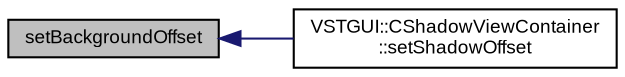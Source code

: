 digraph "setBackgroundOffset"
{
  bgcolor="transparent";
  edge [fontname="Arial",fontsize="9",labelfontname="Arial",labelfontsize="9"];
  node [fontname="Arial",fontsize="9",shape=record];
  rankdir="LR";
  Node1 [label="setBackgroundOffset",height=0.2,width=0.4,color="black", fillcolor="grey75", style="filled" fontcolor="black"];
  Node1 -> Node2 [dir="back",color="midnightblue",fontsize="9",style="solid",fontname="Arial"];
  Node2 [label="VSTGUI::CShadowViewContainer\l::setShadowOffset",height=0.2,width=0.4,color="black",URL="$class_v_s_t_g_u_i_1_1_c_shadow_view_container.html#aa7ca051d2d14510fa65ace37971805b7"];
}
